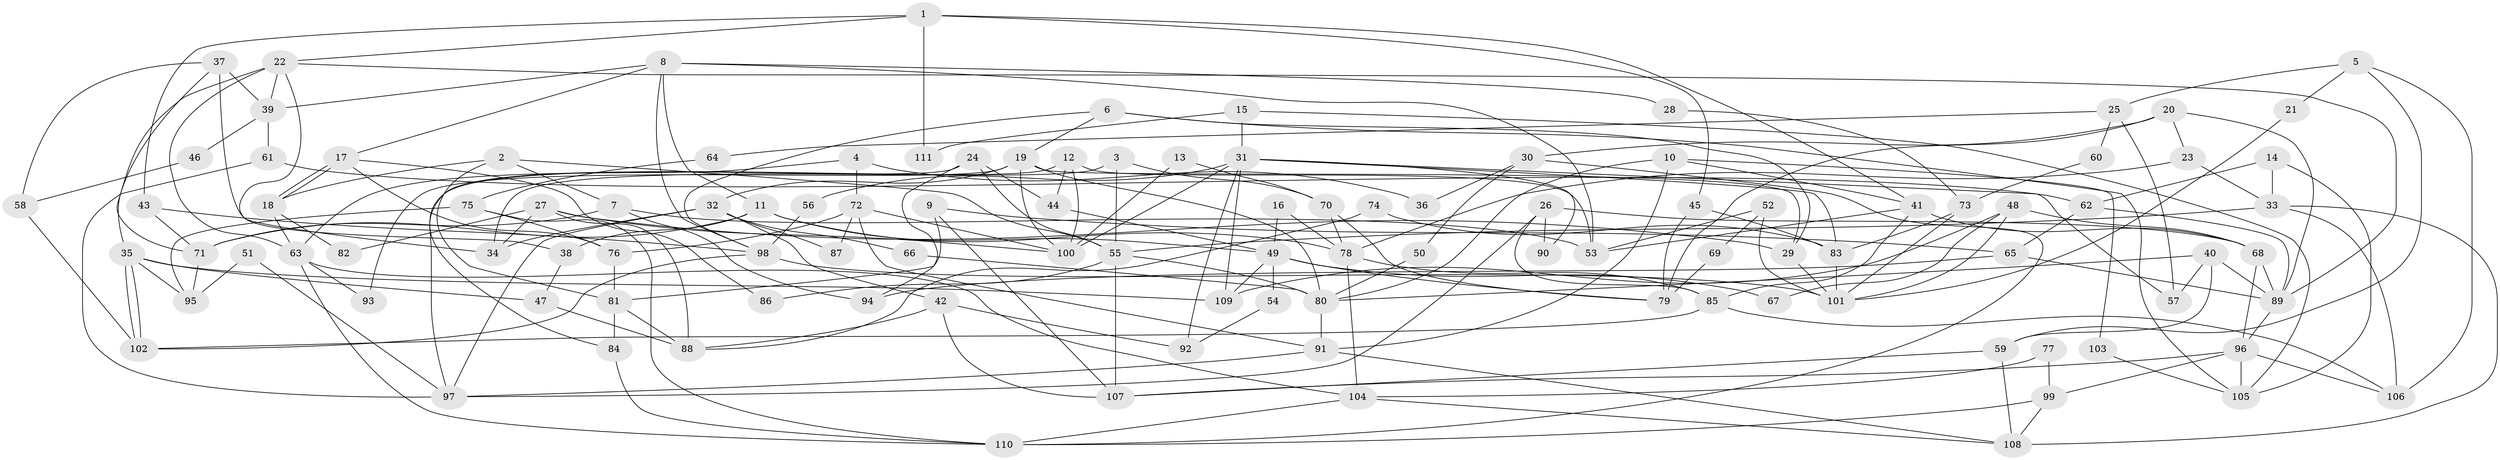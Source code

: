 // coarse degree distribution, {5: 0.136986301369863, 6: 0.136986301369863, 3: 0.1095890410958904, 8: 0.0821917808219178, 4: 0.2054794520547945, 2: 0.1780821917808219, 10: 0.0136986301369863, 9: 0.0547945205479452, 7: 0.0821917808219178}
// Generated by graph-tools (version 1.1) at 2025/41/03/06/25 10:41:54]
// undirected, 111 vertices, 222 edges
graph export_dot {
graph [start="1"]
  node [color=gray90,style=filled];
  1;
  2;
  3;
  4;
  5;
  6;
  7;
  8;
  9;
  10;
  11;
  12;
  13;
  14;
  15;
  16;
  17;
  18;
  19;
  20;
  21;
  22;
  23;
  24;
  25;
  26;
  27;
  28;
  29;
  30;
  31;
  32;
  33;
  34;
  35;
  36;
  37;
  38;
  39;
  40;
  41;
  42;
  43;
  44;
  45;
  46;
  47;
  48;
  49;
  50;
  51;
  52;
  53;
  54;
  55;
  56;
  57;
  58;
  59;
  60;
  61;
  62;
  63;
  64;
  65;
  66;
  67;
  68;
  69;
  70;
  71;
  72;
  73;
  74;
  75;
  76;
  77;
  78;
  79;
  80;
  81;
  82;
  83;
  84;
  85;
  86;
  87;
  88;
  89;
  90;
  91;
  92;
  93;
  94;
  95;
  96;
  97;
  98;
  99;
  100;
  101;
  102;
  103;
  104;
  105;
  106;
  107;
  108;
  109;
  110;
  111;
  1 -- 43;
  1 -- 45;
  1 -- 22;
  1 -- 41;
  1 -- 111;
  2 -- 18;
  2 -- 81;
  2 -- 7;
  2 -- 55;
  3 -- 34;
  3 -- 55;
  3 -- 70;
  4 -- 72;
  4 -- 63;
  4 -- 36;
  5 -- 59;
  5 -- 106;
  5 -- 21;
  5 -- 25;
  6 -- 29;
  6 -- 19;
  6 -- 98;
  6 -- 105;
  7 -- 53;
  7 -- 71;
  7 -- 94;
  8 -- 53;
  8 -- 98;
  8 -- 11;
  8 -- 17;
  8 -- 28;
  8 -- 39;
  9 -- 107;
  9 -- 65;
  9 -- 81;
  10 -- 80;
  10 -- 91;
  10 -- 41;
  10 -- 103;
  11 -- 71;
  11 -- 38;
  11 -- 49;
  11 -- 78;
  12 -- 100;
  12 -- 44;
  12 -- 53;
  12 -- 97;
  13 -- 70;
  13 -- 100;
  14 -- 33;
  14 -- 62;
  14 -- 105;
  15 -- 31;
  15 -- 105;
  15 -- 111;
  16 -- 49;
  16 -- 78;
  17 -- 18;
  17 -- 18;
  17 -- 76;
  17 -- 86;
  18 -- 63;
  18 -- 82;
  19 -- 80;
  19 -- 29;
  19 -- 32;
  19 -- 93;
  19 -- 100;
  20 -- 89;
  20 -- 23;
  20 -- 30;
  20 -- 79;
  21 -- 101;
  22 -- 39;
  22 -- 34;
  22 -- 35;
  22 -- 63;
  22 -- 89;
  23 -- 78;
  23 -- 33;
  24 -- 55;
  24 -- 94;
  24 -- 44;
  24 -- 84;
  25 -- 57;
  25 -- 60;
  25 -- 64;
  26 -- 68;
  26 -- 97;
  26 -- 85;
  26 -- 90;
  27 -- 34;
  27 -- 100;
  27 -- 29;
  27 -- 82;
  27 -- 88;
  28 -- 73;
  29 -- 101;
  30 -- 110;
  30 -- 36;
  30 -- 50;
  31 -- 109;
  31 -- 100;
  31 -- 56;
  31 -- 57;
  31 -- 83;
  31 -- 90;
  31 -- 92;
  32 -- 42;
  32 -- 34;
  32 -- 66;
  32 -- 87;
  32 -- 97;
  33 -- 106;
  33 -- 55;
  33 -- 108;
  35 -- 102;
  35 -- 102;
  35 -- 47;
  35 -- 95;
  35 -- 109;
  37 -- 71;
  37 -- 38;
  37 -- 39;
  37 -- 58;
  38 -- 47;
  39 -- 46;
  39 -- 61;
  40 -- 59;
  40 -- 89;
  40 -- 57;
  40 -- 80;
  41 -- 53;
  41 -- 68;
  41 -- 85;
  42 -- 88;
  42 -- 107;
  42 -- 92;
  43 -- 71;
  43 -- 98;
  44 -- 49;
  45 -- 83;
  45 -- 79;
  46 -- 58;
  47 -- 88;
  48 -- 109;
  48 -- 68;
  48 -- 67;
  48 -- 101;
  49 -- 79;
  49 -- 54;
  49 -- 67;
  49 -- 109;
  50 -- 80;
  51 -- 97;
  51 -- 95;
  52 -- 101;
  52 -- 53;
  52 -- 69;
  54 -- 92;
  55 -- 80;
  55 -- 86;
  55 -- 107;
  56 -- 98;
  58 -- 102;
  59 -- 108;
  59 -- 107;
  60 -- 73;
  61 -- 97;
  61 -- 62;
  62 -- 89;
  62 -- 65;
  63 -- 104;
  63 -- 93;
  63 -- 110;
  64 -- 75;
  65 -- 89;
  65 -- 94;
  66 -- 80;
  68 -- 96;
  68 -- 89;
  69 -- 79;
  70 -- 78;
  70 -- 79;
  71 -- 95;
  72 -- 91;
  72 -- 76;
  72 -- 87;
  72 -- 100;
  73 -- 83;
  73 -- 101;
  74 -- 88;
  74 -- 83;
  75 -- 76;
  75 -- 110;
  75 -- 95;
  76 -- 81;
  77 -- 104;
  77 -- 99;
  78 -- 85;
  78 -- 104;
  80 -- 91;
  81 -- 84;
  81 -- 88;
  83 -- 101;
  84 -- 110;
  85 -- 102;
  85 -- 106;
  89 -- 96;
  91 -- 108;
  91 -- 97;
  96 -- 105;
  96 -- 99;
  96 -- 106;
  96 -- 107;
  98 -- 102;
  98 -- 101;
  99 -- 110;
  99 -- 108;
  103 -- 105;
  104 -- 108;
  104 -- 110;
}
